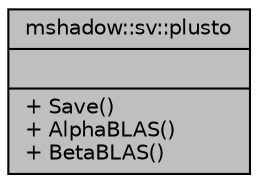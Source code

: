 digraph "mshadow::sv::plusto"
{
 // LATEX_PDF_SIZE
  edge [fontname="Helvetica",fontsize="10",labelfontname="Helvetica",labelfontsize="10"];
  node [fontname="Helvetica",fontsize="10",shape=record];
  Node1 [label="{mshadow::sv::plusto\n||+ Save()\l+ AlphaBLAS()\l+ BetaBLAS()\l}",height=0.2,width=0.4,color="black", fillcolor="grey75", style="filled", fontcolor="black",tooltip="save to saver: +="];
}
